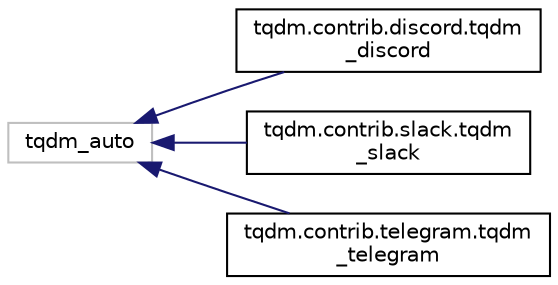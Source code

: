 digraph "Graphical Class Hierarchy"
{
 // LATEX_PDF_SIZE
  edge [fontname="Helvetica",fontsize="10",labelfontname="Helvetica",labelfontsize="10"];
  node [fontname="Helvetica",fontsize="10",shape=record];
  rankdir="LR";
  Node3096 [label="tqdm_auto",height=0.2,width=0.4,color="grey75", fillcolor="white", style="filled",tooltip=" "];
  Node3096 -> Node0 [dir="back",color="midnightblue",fontsize="10",style="solid",fontname="Helvetica"];
  Node0 [label="tqdm.contrib.discord.tqdm\l_discord",height=0.2,width=0.4,color="black", fillcolor="white", style="filled",URL="$classtqdm_1_1contrib_1_1discord_1_1tqdm__discord.html",tooltip=" "];
  Node3096 -> Node3098 [dir="back",color="midnightblue",fontsize="10",style="solid",fontname="Helvetica"];
  Node3098 [label="tqdm.contrib.slack.tqdm\l_slack",height=0.2,width=0.4,color="black", fillcolor="white", style="filled",URL="$classtqdm_1_1contrib_1_1slack_1_1tqdm__slack.html",tooltip=" "];
  Node3096 -> Node3099 [dir="back",color="midnightblue",fontsize="10",style="solid",fontname="Helvetica"];
  Node3099 [label="tqdm.contrib.telegram.tqdm\l_telegram",height=0.2,width=0.4,color="black", fillcolor="white", style="filled",URL="$classtqdm_1_1contrib_1_1telegram_1_1tqdm__telegram.html",tooltip=" "];
}
